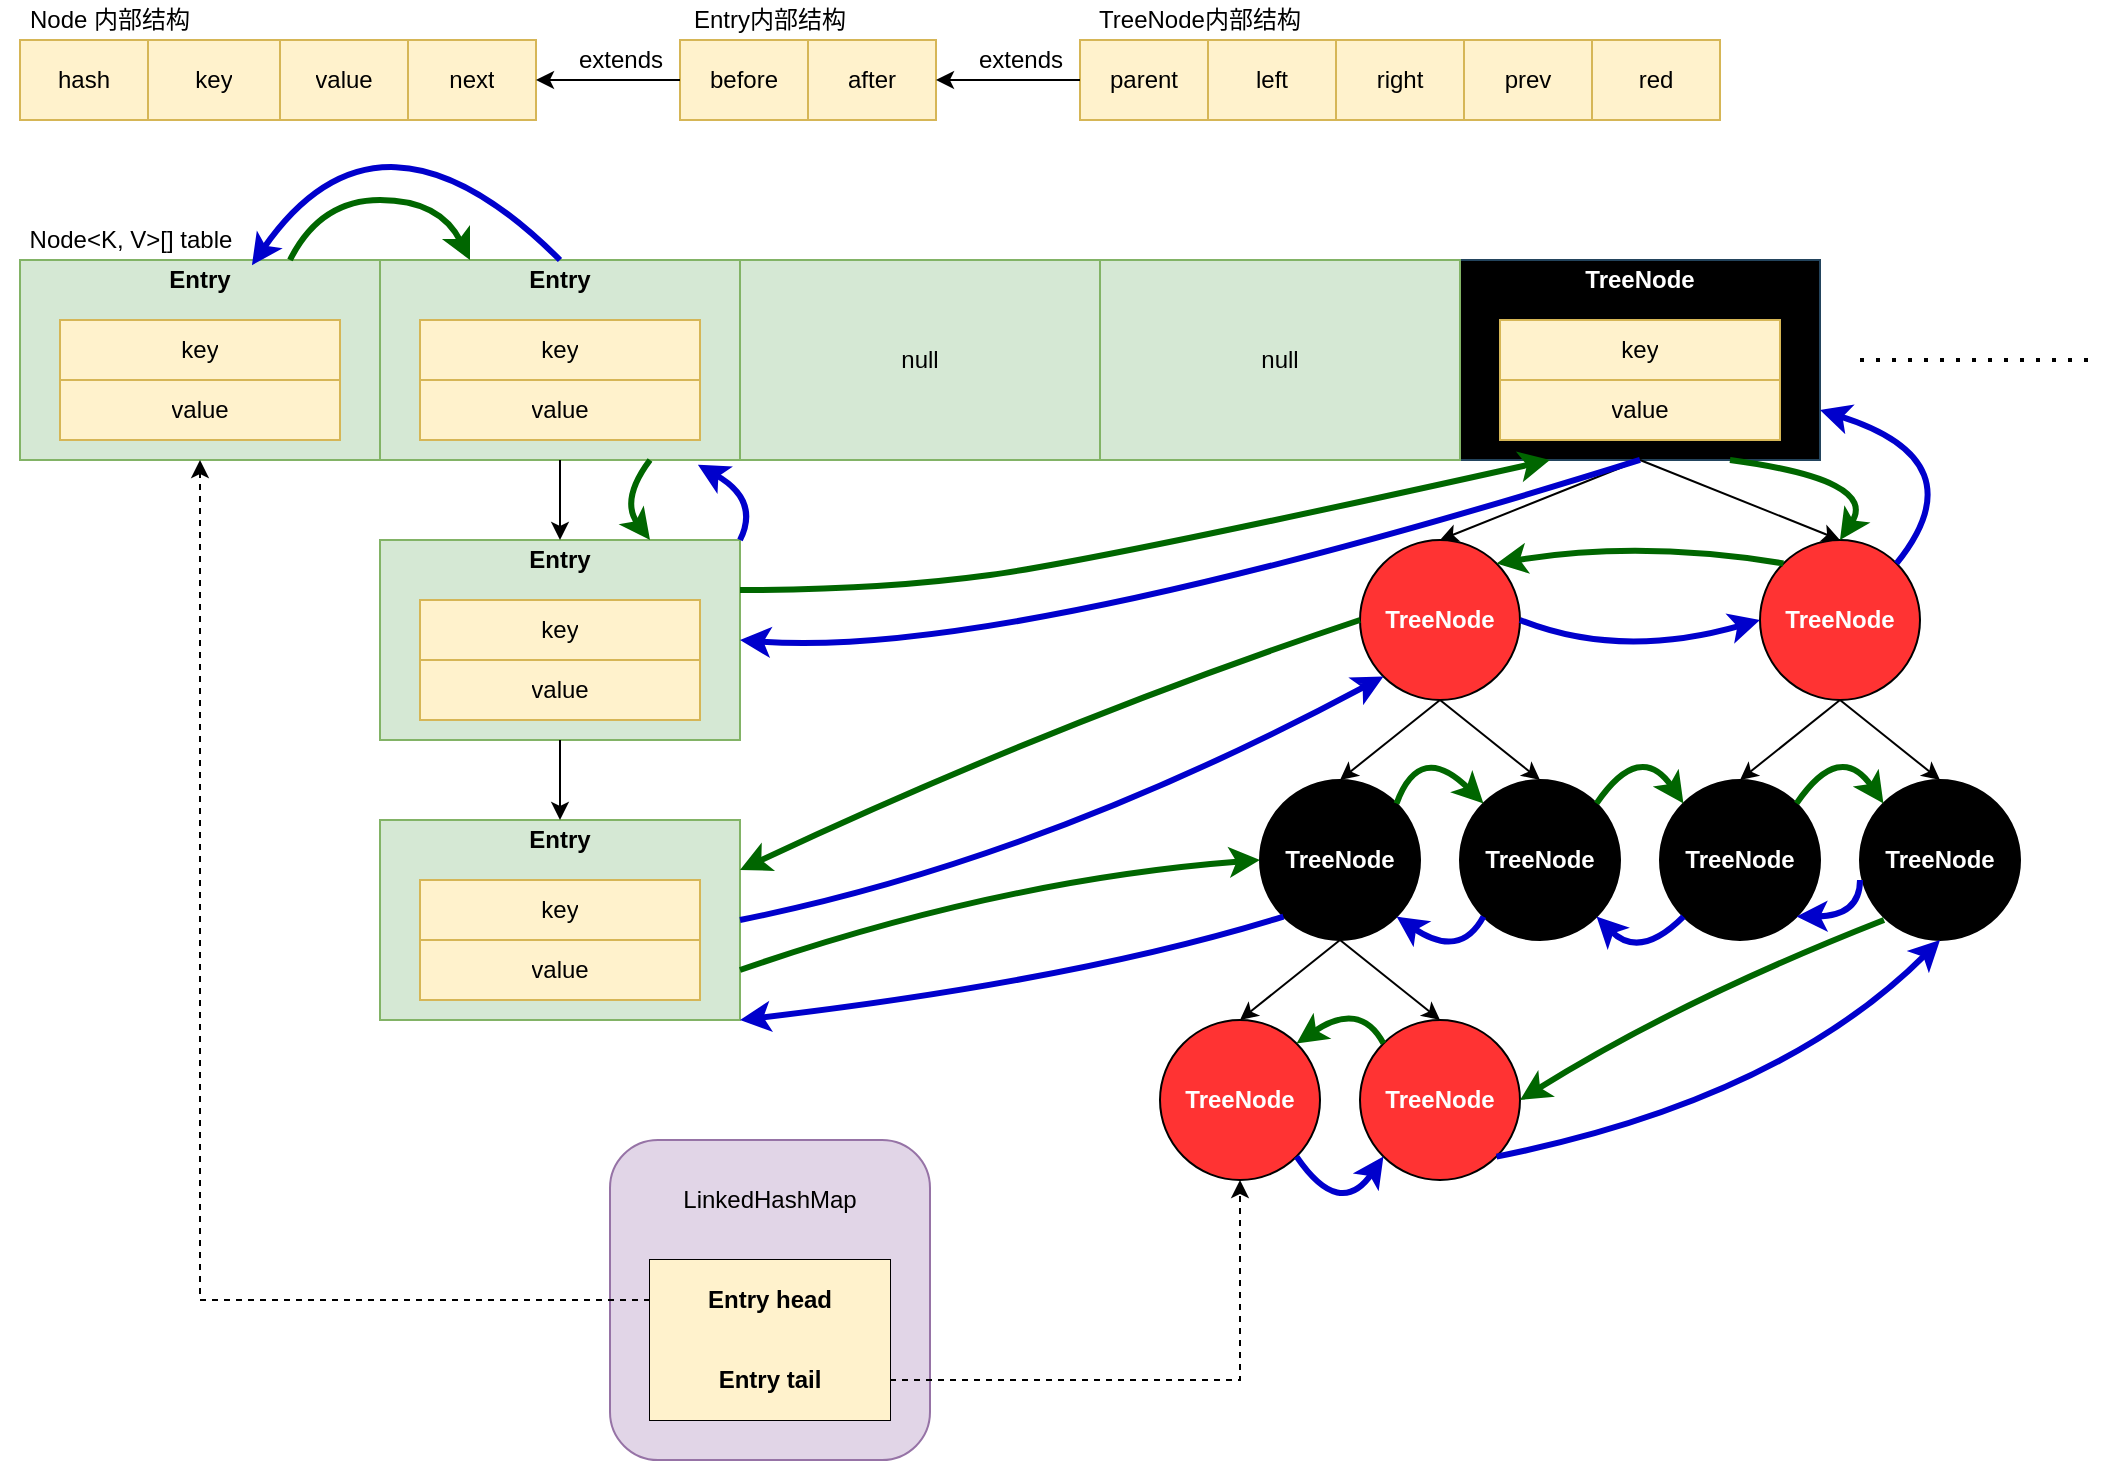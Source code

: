 <mxfile version="13.9.9" type="device"><diagram id="460slimLBe5-g0cdIfDS" name="第 1 页"><mxGraphModel dx="1483" dy="867" grid="1" gridSize="10" guides="1" tooltips="1" connect="1" arrows="1" fold="1" page="1" pageScale="1" pageWidth="827" pageHeight="1169" math="0" shadow="0"><root><mxCell id="0"/><mxCell id="1" parent="0"/><mxCell id="vp8V90keQkjEW4U_w3pb-1" value="" style="group;fillColor=#d5e8d4;strokeColor=#82b366;" vertex="1" connectable="0" parent="1"><mxGeometry x="280" y="430" width="180" height="100" as="geometry"/></mxCell><mxCell id="vp8V90keQkjEW4U_w3pb-2" value="" style="rounded=0;whiteSpace=wrap;html=1;fillColor=#d5e8d4;strokeColor=#82b366;" vertex="1" parent="vp8V90keQkjEW4U_w3pb-1"><mxGeometry width="180" height="100" as="geometry"/></mxCell><mxCell id="vp8V90keQkjEW4U_w3pb-3" value="&lt;b&gt;Entry&lt;/b&gt;" style="text;html=1;strokeColor=none;fillColor=none;align=center;verticalAlign=middle;whiteSpace=wrap;rounded=0;" vertex="1" parent="vp8V90keQkjEW4U_w3pb-1"><mxGeometry x="70" width="40" height="20" as="geometry"/></mxCell><mxCell id="vp8V90keQkjEW4U_w3pb-4" value="" style="shape=table;html=1;whiteSpace=wrap;startSize=0;container=1;collapsible=0;childLayout=tableLayout;fillColor=#fff2cc;strokeColor=#d6b656;" vertex="1" parent="vp8V90keQkjEW4U_w3pb-1"><mxGeometry x="20" y="30" width="140" height="60" as="geometry"/></mxCell><mxCell id="vp8V90keQkjEW4U_w3pb-5" value="" style="shape=partialRectangle;html=1;whiteSpace=wrap;collapsible=0;dropTarget=0;pointerEvents=0;fillColor=none;top=0;left=0;bottom=0;right=0;points=[[0,0.5],[1,0.5]];portConstraint=eastwest;" vertex="1" parent="vp8V90keQkjEW4U_w3pb-4"><mxGeometry width="140" height="30" as="geometry"/></mxCell><mxCell id="vp8V90keQkjEW4U_w3pb-6" value="key" style="shape=partialRectangle;html=1;whiteSpace=wrap;connectable=0;fillColor=none;top=0;left=0;bottom=0;right=0;overflow=hidden;" vertex="1" parent="vp8V90keQkjEW4U_w3pb-5"><mxGeometry width="140" height="30" as="geometry"/></mxCell><mxCell id="vp8V90keQkjEW4U_w3pb-7" value="" style="shape=partialRectangle;html=1;whiteSpace=wrap;collapsible=0;dropTarget=0;pointerEvents=0;fillColor=none;top=0;left=0;bottom=0;right=0;points=[[0,0.5],[1,0.5]];portConstraint=eastwest;" vertex="1" parent="vp8V90keQkjEW4U_w3pb-4"><mxGeometry y="30" width="140" height="30" as="geometry"/></mxCell><mxCell id="vp8V90keQkjEW4U_w3pb-8" value="value" style="shape=partialRectangle;html=1;whiteSpace=wrap;connectable=0;fillColor=none;top=0;left=0;bottom=0;right=0;overflow=hidden;" vertex="1" parent="vp8V90keQkjEW4U_w3pb-7"><mxGeometry width="140" height="30" as="geometry"/></mxCell><mxCell id="vp8V90keQkjEW4U_w3pb-9" value="" style="shape=table;html=1;whiteSpace=wrap;startSize=0;container=1;collapsible=0;childLayout=tableLayout;fillColor=#fff2cc;strokeColor=#d6b656;" vertex="1" parent="1"><mxGeometry x="280" y="320" width="258" height="40" as="geometry"/></mxCell><mxCell id="vp8V90keQkjEW4U_w3pb-10" value="" style="shape=partialRectangle;html=1;whiteSpace=wrap;collapsible=0;dropTarget=0;pointerEvents=0;fillColor=none;top=0;left=0;bottom=0;right=0;points=[[0,0.5],[1,0.5]];portConstraint=eastwest;" vertex="1" parent="vp8V90keQkjEW4U_w3pb-9"><mxGeometry width="258" height="40" as="geometry"/></mxCell><mxCell id="vp8V90keQkjEW4U_w3pb-11" value="hash" style="shape=partialRectangle;html=1;whiteSpace=wrap;connectable=0;fillColor=none;top=0;left=0;bottom=0;right=0;overflow=hidden;" vertex="1" parent="vp8V90keQkjEW4U_w3pb-10"><mxGeometry width="64" height="40" as="geometry"/></mxCell><mxCell id="vp8V90keQkjEW4U_w3pb-12" value="key" style="shape=partialRectangle;html=1;whiteSpace=wrap;connectable=0;fillColor=none;top=0;left=0;bottom=0;right=0;overflow=hidden;" vertex="1" parent="vp8V90keQkjEW4U_w3pb-10"><mxGeometry x="64" width="66" height="40" as="geometry"/></mxCell><mxCell id="vp8V90keQkjEW4U_w3pb-13" value="value" style="shape=partialRectangle;html=1;whiteSpace=wrap;connectable=0;fillColor=none;top=0;left=0;bottom=0;right=0;overflow=hidden;" vertex="1" parent="vp8V90keQkjEW4U_w3pb-10"><mxGeometry x="130" width="64" height="40" as="geometry"/></mxCell><mxCell id="vp8V90keQkjEW4U_w3pb-14" value="next" style="shape=partialRectangle;html=1;whiteSpace=wrap;connectable=0;fillColor=none;top=0;left=0;bottom=0;right=0;overflow=hidden;" vertex="1" parent="vp8V90keQkjEW4U_w3pb-10"><mxGeometry x="194" width="64" height="40" as="geometry"/></mxCell><mxCell id="vp8V90keQkjEW4U_w3pb-15" value="Node 内部结构" style="text;html=1;strokeColor=none;fillColor=none;align=center;verticalAlign=middle;whiteSpace=wrap;rounded=0;" vertex="1" parent="1"><mxGeometry x="280" y="300" width="90" height="20" as="geometry"/></mxCell><mxCell id="vp8V90keQkjEW4U_w3pb-16" value="" style="shape=table;html=1;whiteSpace=wrap;startSize=0;container=1;collapsible=0;childLayout=tableLayout;fillColor=#fff2cc;strokeColor=#d6b656;" vertex="1" parent="1"><mxGeometry x="610" y="320" width="128" height="40" as="geometry"/></mxCell><mxCell id="vp8V90keQkjEW4U_w3pb-17" value="" style="shape=partialRectangle;html=1;whiteSpace=wrap;collapsible=0;dropTarget=0;pointerEvents=0;fillColor=none;top=0;left=0;bottom=0;right=0;points=[[0,0.5],[1,0.5]];portConstraint=eastwest;" vertex="1" parent="vp8V90keQkjEW4U_w3pb-16"><mxGeometry width="128" height="40" as="geometry"/></mxCell><mxCell id="vp8V90keQkjEW4U_w3pb-18" value="before" style="shape=partialRectangle;html=1;whiteSpace=wrap;connectable=0;fillColor=none;top=0;left=0;bottom=0;right=0;overflow=hidden;" vertex="1" parent="vp8V90keQkjEW4U_w3pb-17"><mxGeometry width="64" height="40" as="geometry"/></mxCell><mxCell id="vp8V90keQkjEW4U_w3pb-19" value="after" style="shape=partialRectangle;html=1;whiteSpace=wrap;connectable=0;fillColor=none;top=0;left=0;bottom=0;right=0;overflow=hidden;" vertex="1" parent="vp8V90keQkjEW4U_w3pb-17"><mxGeometry x="64" width="64" height="40" as="geometry"/></mxCell><mxCell id="vp8V90keQkjEW4U_w3pb-23" value="Entry内部结构" style="text;html=1;strokeColor=none;fillColor=none;align=center;verticalAlign=middle;whiteSpace=wrap;rounded=0;" vertex="1" parent="1"><mxGeometry x="610" y="300" width="90" height="20" as="geometry"/></mxCell><mxCell id="vp8V90keQkjEW4U_w3pb-24" value="" style="group;fillColor=#d5e8d4;strokeColor=#82b366;" vertex="1" connectable="0" parent="1"><mxGeometry x="460" y="430" width="180" height="100" as="geometry"/></mxCell><mxCell id="vp8V90keQkjEW4U_w3pb-25" value="" style="rounded=0;whiteSpace=wrap;html=1;fillColor=#d5e8d4;strokeColor=#82b366;" vertex="1" parent="vp8V90keQkjEW4U_w3pb-24"><mxGeometry width="180" height="100" as="geometry"/></mxCell><mxCell id="vp8V90keQkjEW4U_w3pb-26" value="&lt;b&gt;Entry&lt;/b&gt;" style="text;html=1;strokeColor=none;fillColor=none;align=center;verticalAlign=middle;whiteSpace=wrap;rounded=0;" vertex="1" parent="vp8V90keQkjEW4U_w3pb-24"><mxGeometry x="70" width="40" height="20" as="geometry"/></mxCell><mxCell id="vp8V90keQkjEW4U_w3pb-27" value="" style="shape=table;html=1;whiteSpace=wrap;startSize=0;container=1;collapsible=0;childLayout=tableLayout;fillColor=#fff2cc;strokeColor=#d6b656;" vertex="1" parent="vp8V90keQkjEW4U_w3pb-24"><mxGeometry x="20" y="30" width="140" height="60" as="geometry"/></mxCell><mxCell id="vp8V90keQkjEW4U_w3pb-28" value="" style="shape=partialRectangle;html=1;whiteSpace=wrap;collapsible=0;dropTarget=0;pointerEvents=0;fillColor=none;top=0;left=0;bottom=0;right=0;points=[[0,0.5],[1,0.5]];portConstraint=eastwest;" vertex="1" parent="vp8V90keQkjEW4U_w3pb-27"><mxGeometry width="140" height="30" as="geometry"/></mxCell><mxCell id="vp8V90keQkjEW4U_w3pb-29" value="key" style="shape=partialRectangle;html=1;whiteSpace=wrap;connectable=0;fillColor=none;top=0;left=0;bottom=0;right=0;overflow=hidden;" vertex="1" parent="vp8V90keQkjEW4U_w3pb-28"><mxGeometry width="140" height="30" as="geometry"/></mxCell><mxCell id="vp8V90keQkjEW4U_w3pb-30" value="" style="shape=partialRectangle;html=1;whiteSpace=wrap;collapsible=0;dropTarget=0;pointerEvents=0;fillColor=none;top=0;left=0;bottom=0;right=0;points=[[0,0.5],[1,0.5]];portConstraint=eastwest;" vertex="1" parent="vp8V90keQkjEW4U_w3pb-27"><mxGeometry y="30" width="140" height="30" as="geometry"/></mxCell><mxCell id="vp8V90keQkjEW4U_w3pb-31" value="value" style="shape=partialRectangle;html=1;whiteSpace=wrap;connectable=0;fillColor=none;top=0;left=0;bottom=0;right=0;overflow=hidden;" vertex="1" parent="vp8V90keQkjEW4U_w3pb-30"><mxGeometry width="140" height="30" as="geometry"/></mxCell><mxCell id="vp8V90keQkjEW4U_w3pb-32" value="" style="group;fillColor=#d5e8d4;strokeColor=#82b366;" vertex="1" connectable="0" parent="1"><mxGeometry x="1000" y="430" width="180" height="100" as="geometry"/></mxCell><mxCell id="vp8V90keQkjEW4U_w3pb-33" value="" style="rounded=0;whiteSpace=wrap;html=1;strokeColor=#23445d;fillColor=#000000;" vertex="1" parent="vp8V90keQkjEW4U_w3pb-32"><mxGeometry width="180" height="100" as="geometry"/></mxCell><mxCell id="vp8V90keQkjEW4U_w3pb-34" value="&lt;b&gt;&lt;font color=&quot;#ffffff&quot;&gt;TreeNode&lt;/font&gt;&lt;/b&gt;" style="text;html=1;strokeColor=none;fillColor=none;align=center;verticalAlign=middle;whiteSpace=wrap;rounded=0;" vertex="1" parent="vp8V90keQkjEW4U_w3pb-32"><mxGeometry x="70" width="40" height="20" as="geometry"/></mxCell><mxCell id="vp8V90keQkjEW4U_w3pb-35" value="" style="shape=table;html=1;whiteSpace=wrap;startSize=0;container=1;collapsible=0;childLayout=tableLayout;fillColor=#fff2cc;strokeColor=#d6b656;" vertex="1" parent="vp8V90keQkjEW4U_w3pb-32"><mxGeometry x="20" y="30" width="140" height="60" as="geometry"/></mxCell><mxCell id="vp8V90keQkjEW4U_w3pb-36" value="" style="shape=partialRectangle;html=1;whiteSpace=wrap;collapsible=0;dropTarget=0;pointerEvents=0;fillColor=none;top=0;left=0;bottom=0;right=0;points=[[0,0.5],[1,0.5]];portConstraint=eastwest;" vertex="1" parent="vp8V90keQkjEW4U_w3pb-35"><mxGeometry width="140" height="30" as="geometry"/></mxCell><mxCell id="vp8V90keQkjEW4U_w3pb-37" value="key" style="shape=partialRectangle;html=1;whiteSpace=wrap;connectable=0;fillColor=none;top=0;left=0;bottom=0;right=0;overflow=hidden;" vertex="1" parent="vp8V90keQkjEW4U_w3pb-36"><mxGeometry width="140" height="30" as="geometry"/></mxCell><mxCell id="vp8V90keQkjEW4U_w3pb-38" value="" style="shape=partialRectangle;html=1;whiteSpace=wrap;collapsible=0;dropTarget=0;pointerEvents=0;fillColor=none;top=0;left=0;bottom=0;right=0;points=[[0,0.5],[1,0.5]];portConstraint=eastwest;" vertex="1" parent="vp8V90keQkjEW4U_w3pb-35"><mxGeometry y="30" width="140" height="30" as="geometry"/></mxCell><mxCell id="vp8V90keQkjEW4U_w3pb-39" value="value" style="shape=partialRectangle;html=1;whiteSpace=wrap;connectable=0;fillColor=none;top=0;left=0;bottom=0;right=0;overflow=hidden;" vertex="1" parent="vp8V90keQkjEW4U_w3pb-38"><mxGeometry width="140" height="30" as="geometry"/></mxCell><mxCell id="vp8V90keQkjEW4U_w3pb-40" value="" style="group;fillColor=#d5e8d4;strokeColor=#82b366;" vertex="1" connectable="0" parent="1"><mxGeometry x="820" y="430" width="180" height="100" as="geometry"/></mxCell><mxCell id="vp8V90keQkjEW4U_w3pb-41" value="null" style="rounded=0;whiteSpace=wrap;html=1;fillColor=#d5e8d4;strokeColor=#82b366;" vertex="1" parent="vp8V90keQkjEW4U_w3pb-40"><mxGeometry width="180" height="100" as="geometry"/></mxCell><mxCell id="vp8V90keQkjEW4U_w3pb-42" value="" style="group;fillColor=#d5e8d4;strokeColor=#82b366;" vertex="1" connectable="0" parent="1"><mxGeometry x="640" y="430" width="180" height="100" as="geometry"/></mxCell><mxCell id="vp8V90keQkjEW4U_w3pb-43" value="null" style="rounded=0;whiteSpace=wrap;html=1;fillColor=#d5e8d4;strokeColor=#82b366;" vertex="1" parent="vp8V90keQkjEW4U_w3pb-42"><mxGeometry width="180" height="100" as="geometry"/></mxCell><mxCell id="vp8V90keQkjEW4U_w3pb-44" value="Node&amp;lt;K, V&amp;gt;[] table" style="text;html=1;align=center;verticalAlign=middle;resizable=0;points=[];autosize=1;" vertex="1" parent="1"><mxGeometry x="275" y="410" width="120" height="20" as="geometry"/></mxCell><mxCell id="vp8V90keQkjEW4U_w3pb-45" value="" style="endArrow=none;dashed=1;html=1;dashPattern=1 3;strokeWidth=2;" edge="1" parent="1"><mxGeometry width="50" height="50" relative="1" as="geometry"><mxPoint x="1200" y="480" as="sourcePoint"/><mxPoint x="1320" y="480" as="targetPoint"/></mxGeometry></mxCell><mxCell id="vp8V90keQkjEW4U_w3pb-46" value="" style="group;fillColor=#d5e8d4;strokeColor=#82b366;" vertex="1" connectable="0" parent="1"><mxGeometry x="460" y="570" width="180" height="100" as="geometry"/></mxCell><mxCell id="vp8V90keQkjEW4U_w3pb-47" value="" style="rounded=0;whiteSpace=wrap;html=1;fillColor=#d5e8d4;strokeColor=#82b366;" vertex="1" parent="vp8V90keQkjEW4U_w3pb-46"><mxGeometry width="180" height="100" as="geometry"/></mxCell><mxCell id="vp8V90keQkjEW4U_w3pb-48" value="&lt;b&gt;Entry&lt;/b&gt;" style="text;html=1;strokeColor=none;fillColor=none;align=center;verticalAlign=middle;whiteSpace=wrap;rounded=0;" vertex="1" parent="vp8V90keQkjEW4U_w3pb-46"><mxGeometry x="70" width="40" height="20" as="geometry"/></mxCell><mxCell id="vp8V90keQkjEW4U_w3pb-49" value="" style="shape=table;html=1;whiteSpace=wrap;startSize=0;container=1;collapsible=0;childLayout=tableLayout;fillColor=#fff2cc;strokeColor=#d6b656;" vertex="1" parent="vp8V90keQkjEW4U_w3pb-46"><mxGeometry x="20" y="30" width="140" height="60" as="geometry"/></mxCell><mxCell id="vp8V90keQkjEW4U_w3pb-50" value="" style="shape=partialRectangle;html=1;whiteSpace=wrap;collapsible=0;dropTarget=0;pointerEvents=0;fillColor=none;top=0;left=0;bottom=0;right=0;points=[[0,0.5],[1,0.5]];portConstraint=eastwest;" vertex="1" parent="vp8V90keQkjEW4U_w3pb-49"><mxGeometry width="140" height="30" as="geometry"/></mxCell><mxCell id="vp8V90keQkjEW4U_w3pb-51" value="key" style="shape=partialRectangle;html=1;whiteSpace=wrap;connectable=0;fillColor=none;top=0;left=0;bottom=0;right=0;overflow=hidden;" vertex="1" parent="vp8V90keQkjEW4U_w3pb-50"><mxGeometry width="140" height="30" as="geometry"/></mxCell><mxCell id="vp8V90keQkjEW4U_w3pb-52" value="" style="shape=partialRectangle;html=1;whiteSpace=wrap;collapsible=0;dropTarget=0;pointerEvents=0;fillColor=none;top=0;left=0;bottom=0;right=0;points=[[0,0.5],[1,0.5]];portConstraint=eastwest;" vertex="1" parent="vp8V90keQkjEW4U_w3pb-49"><mxGeometry y="30" width="140" height="30" as="geometry"/></mxCell><mxCell id="vp8V90keQkjEW4U_w3pb-53" value="value" style="shape=partialRectangle;html=1;whiteSpace=wrap;connectable=0;fillColor=none;top=0;left=0;bottom=0;right=0;overflow=hidden;" vertex="1" parent="vp8V90keQkjEW4U_w3pb-52"><mxGeometry width="140" height="30" as="geometry"/></mxCell><mxCell id="vp8V90keQkjEW4U_w3pb-54" value="" style="group;fillColor=#d5e8d4;strokeColor=#82b366;" vertex="1" connectable="0" parent="1"><mxGeometry x="460" y="710" width="180" height="100" as="geometry"/></mxCell><mxCell id="vp8V90keQkjEW4U_w3pb-55" value="" style="rounded=0;whiteSpace=wrap;html=1;fillColor=#d5e8d4;strokeColor=#82b366;" vertex="1" parent="vp8V90keQkjEW4U_w3pb-54"><mxGeometry width="180" height="100" as="geometry"/></mxCell><mxCell id="vp8V90keQkjEW4U_w3pb-56" value="&lt;b&gt;Entry&lt;/b&gt;" style="text;html=1;strokeColor=none;fillColor=none;align=center;verticalAlign=middle;whiteSpace=wrap;rounded=0;" vertex="1" parent="vp8V90keQkjEW4U_w3pb-54"><mxGeometry x="70" width="40" height="20" as="geometry"/></mxCell><mxCell id="vp8V90keQkjEW4U_w3pb-57" value="" style="shape=table;html=1;whiteSpace=wrap;startSize=0;container=1;collapsible=0;childLayout=tableLayout;fillColor=#fff2cc;strokeColor=#d6b656;" vertex="1" parent="vp8V90keQkjEW4U_w3pb-54"><mxGeometry x="20" y="30" width="140" height="60" as="geometry"/></mxCell><mxCell id="vp8V90keQkjEW4U_w3pb-58" value="" style="shape=partialRectangle;html=1;whiteSpace=wrap;collapsible=0;dropTarget=0;pointerEvents=0;fillColor=none;top=0;left=0;bottom=0;right=0;points=[[0,0.5],[1,0.5]];portConstraint=eastwest;" vertex="1" parent="vp8V90keQkjEW4U_w3pb-57"><mxGeometry width="140" height="30" as="geometry"/></mxCell><mxCell id="vp8V90keQkjEW4U_w3pb-59" value="key" style="shape=partialRectangle;html=1;whiteSpace=wrap;connectable=0;fillColor=none;top=0;left=0;bottom=0;right=0;overflow=hidden;" vertex="1" parent="vp8V90keQkjEW4U_w3pb-58"><mxGeometry width="140" height="30" as="geometry"/></mxCell><mxCell id="vp8V90keQkjEW4U_w3pb-60" value="" style="shape=partialRectangle;html=1;whiteSpace=wrap;collapsible=0;dropTarget=0;pointerEvents=0;fillColor=none;top=0;left=0;bottom=0;right=0;points=[[0,0.5],[1,0.5]];portConstraint=eastwest;" vertex="1" parent="vp8V90keQkjEW4U_w3pb-57"><mxGeometry y="30" width="140" height="30" as="geometry"/></mxCell><mxCell id="vp8V90keQkjEW4U_w3pb-61" value="value" style="shape=partialRectangle;html=1;whiteSpace=wrap;connectable=0;fillColor=none;top=0;left=0;bottom=0;right=0;overflow=hidden;" vertex="1" parent="vp8V90keQkjEW4U_w3pb-60"><mxGeometry width="140" height="30" as="geometry"/></mxCell><mxCell id="vp8V90keQkjEW4U_w3pb-62" style="edgeStyle=orthogonalEdgeStyle;rounded=0;orthogonalLoop=1;jettySize=auto;html=1;entryX=0.5;entryY=0;entryDx=0;entryDy=0;" edge="1" parent="1" source="vp8V90keQkjEW4U_w3pb-25" target="vp8V90keQkjEW4U_w3pb-48"><mxGeometry relative="1" as="geometry"/></mxCell><mxCell id="vp8V90keQkjEW4U_w3pb-63" style="edgeStyle=orthogonalEdgeStyle;rounded=0;orthogonalLoop=1;jettySize=auto;html=1;entryX=0.5;entryY=0;entryDx=0;entryDy=0;" edge="1" parent="1" source="vp8V90keQkjEW4U_w3pb-47" target="vp8V90keQkjEW4U_w3pb-56"><mxGeometry relative="1" as="geometry"/></mxCell><mxCell id="vp8V90keQkjEW4U_w3pb-64" style="edgeStyle=orthogonalEdgeStyle;rounded=0;orthogonalLoop=1;jettySize=auto;html=1;entryX=1;entryY=0.5;entryDx=0;entryDy=0;" edge="1" parent="1" source="vp8V90keQkjEW4U_w3pb-17" target="vp8V90keQkjEW4U_w3pb-10"><mxGeometry relative="1" as="geometry"/></mxCell><mxCell id="vp8V90keQkjEW4U_w3pb-65" value="extends" style="text;html=1;align=center;verticalAlign=middle;resizable=0;points=[];autosize=1;" vertex="1" parent="1"><mxGeometry x="550" y="320" width="60" height="20" as="geometry"/></mxCell><mxCell id="vp8V90keQkjEW4U_w3pb-66" value="TreeNode" style="ellipse;whiteSpace=wrap;html=1;aspect=fixed;fontStyle=1;fillColor=#FF3333;fontColor=#FFFFFF;" vertex="1" parent="1"><mxGeometry x="950" y="570" width="80" height="80" as="geometry"/></mxCell><mxCell id="vp8V90keQkjEW4U_w3pb-67" value="TreeNode" style="ellipse;whiteSpace=wrap;html=1;aspect=fixed;fontStyle=1;fillColor=#FF3333;fontColor=#FFFFFF;" vertex="1" parent="1"><mxGeometry x="1150" y="570" width="80" height="80" as="geometry"/></mxCell><mxCell id="vp8V90keQkjEW4U_w3pb-68" value="" style="endArrow=classic;html=1;exitX=0.5;exitY=1;exitDx=0;exitDy=0;entryX=0.5;entryY=0;entryDx=0;entryDy=0;" edge="1" parent="1" source="vp8V90keQkjEW4U_w3pb-33" target="vp8V90keQkjEW4U_w3pb-66"><mxGeometry width="50" height="50" relative="1" as="geometry"><mxPoint x="800" y="590" as="sourcePoint"/><mxPoint x="1020" y="572" as="targetPoint"/></mxGeometry></mxCell><mxCell id="vp8V90keQkjEW4U_w3pb-69" value="" style="endArrow=classic;html=1;exitX=0.5;exitY=1;exitDx=0;exitDy=0;entryX=0.5;entryY=0;entryDx=0;entryDy=0;" edge="1" parent="1" source="vp8V90keQkjEW4U_w3pb-33" target="vp8V90keQkjEW4U_w3pb-67"><mxGeometry width="50" height="50" relative="1" as="geometry"><mxPoint x="1100" y="540.0" as="sourcePoint"/><mxPoint x="1020" y="580.0" as="targetPoint"/></mxGeometry></mxCell><mxCell id="vp8V90keQkjEW4U_w3pb-70" value="TreeNode" style="ellipse;whiteSpace=wrap;html=1;aspect=fixed;fontStyle=1;fillColor=#000000;fontColor=#FFFFFF;" vertex="1" parent="1"><mxGeometry x="900" y="690" width="80" height="80" as="geometry"/></mxCell><mxCell id="vp8V90keQkjEW4U_w3pb-71" value="" style="endArrow=classic;html=1;exitX=0.5;exitY=1;exitDx=0;exitDy=0;entryX=0.5;entryY=0;entryDx=0;entryDy=0;" edge="1" parent="1" target="vp8V90keQkjEW4U_w3pb-70"><mxGeometry width="50" height="50" relative="1" as="geometry"><mxPoint x="990" y="650.0" as="sourcePoint"/><mxPoint x="920" y="692" as="targetPoint"/></mxGeometry></mxCell><mxCell id="vp8V90keQkjEW4U_w3pb-72" value="" style="endArrow=classic;html=1;exitX=0.5;exitY=1;exitDx=0;exitDy=0;entryX=0.5;entryY=0;entryDx=0;entryDy=0;" edge="1" parent="1" target="vp8V90keQkjEW4U_w3pb-77"><mxGeometry width="50" height="50" relative="1" as="geometry"><mxPoint x="990" y="650.0" as="sourcePoint"/><mxPoint x="1051" y="690" as="targetPoint"/></mxGeometry></mxCell><mxCell id="vp8V90keQkjEW4U_w3pb-73" value="TreeNode" style="ellipse;whiteSpace=wrap;html=1;aspect=fixed;fontStyle=1;fontColor=#FFFFFF;fillColor=#FF3333;" vertex="1" parent="1"><mxGeometry x="850" y="810" width="80" height="80" as="geometry"/></mxCell><mxCell id="vp8V90keQkjEW4U_w3pb-74" value="TreeNode" style="ellipse;whiteSpace=wrap;html=1;aspect=fixed;fontStyle=1;fillColor=#FF3333;fontColor=#FFFFFF;" vertex="1" parent="1"><mxGeometry x="950" y="810" width="80" height="80" as="geometry"/></mxCell><mxCell id="vp8V90keQkjEW4U_w3pb-75" value="" style="endArrow=classic;html=1;exitX=0.5;exitY=1;exitDx=0;exitDy=0;entryX=0.5;entryY=0;entryDx=0;entryDy=0;" edge="1" parent="1" target="vp8V90keQkjEW4U_w3pb-73"><mxGeometry width="50" height="50" relative="1" as="geometry"><mxPoint x="940" y="770.0" as="sourcePoint"/><mxPoint x="870" y="812" as="targetPoint"/></mxGeometry></mxCell><mxCell id="vp8V90keQkjEW4U_w3pb-76" value="" style="endArrow=classic;html=1;exitX=0.5;exitY=1;exitDx=0;exitDy=0;entryX=0.5;entryY=0;entryDx=0;entryDy=0;" edge="1" parent="1" target="vp8V90keQkjEW4U_w3pb-74"><mxGeometry width="50" height="50" relative="1" as="geometry"><mxPoint x="940" y="770.0" as="sourcePoint"/><mxPoint x="870" y="820.0" as="targetPoint"/></mxGeometry></mxCell><mxCell id="vp8V90keQkjEW4U_w3pb-77" value="TreeNode" style="ellipse;whiteSpace=wrap;html=1;aspect=fixed;fontStyle=1;fillColor=#000000;fontColor=#FFFFFF;" vertex="1" parent="1"><mxGeometry x="1000" y="690" width="80" height="80" as="geometry"/></mxCell><mxCell id="vp8V90keQkjEW4U_w3pb-78" value="TreeNode" style="ellipse;whiteSpace=wrap;html=1;aspect=fixed;fontStyle=1;fillColor=#000000;fontColor=#FFFFFF;" vertex="1" parent="1"><mxGeometry x="1100" y="690" width="80" height="80" as="geometry"/></mxCell><mxCell id="vp8V90keQkjEW4U_w3pb-79" value="" style="endArrow=classic;html=1;exitX=0.5;exitY=1;exitDx=0;exitDy=0;entryX=0.5;entryY=0;entryDx=0;entryDy=0;" edge="1" parent="1" target="vp8V90keQkjEW4U_w3pb-78"><mxGeometry width="50" height="50" relative="1" as="geometry"><mxPoint x="1190" y="650.0" as="sourcePoint"/><mxPoint x="1120" y="692" as="targetPoint"/></mxGeometry></mxCell><mxCell id="vp8V90keQkjEW4U_w3pb-80" value="" style="endArrow=classic;html=1;exitX=0.5;exitY=1;exitDx=0;exitDy=0;entryX=0.5;entryY=0;entryDx=0;entryDy=0;" edge="1" parent="1" target="vp8V90keQkjEW4U_w3pb-81"><mxGeometry width="50" height="50" relative="1" as="geometry"><mxPoint x="1190" y="650.0" as="sourcePoint"/><mxPoint x="1251" y="690" as="targetPoint"/></mxGeometry></mxCell><mxCell id="vp8V90keQkjEW4U_w3pb-81" value="TreeNode" style="ellipse;whiteSpace=wrap;html=1;aspect=fixed;fontStyle=1;fillColor=#000000;fontColor=#FFFFFF;" vertex="1" parent="1"><mxGeometry x="1200" y="690" width="80" height="80" as="geometry"/></mxCell><mxCell id="vp8V90keQkjEW4U_w3pb-82" value="Text" style="text;html=1;align=center;verticalAlign=middle;resizable=0;points=[];autosize=1;fontColor=#FFFFFF;" vertex="1" parent="1"><mxGeometry x="270" y="1020" width="40" height="20" as="geometry"/></mxCell><mxCell id="vp8V90keQkjEW4U_w3pb-83" value="Text" style="text;html=1;align=center;verticalAlign=middle;resizable=0;points=[];autosize=1;fontColor=#FFFFFF;" vertex="1" parent="1"><mxGeometry x="1290" y="310" width="40" height="20" as="geometry"/></mxCell><mxCell id="vp8V90keQkjEW4U_w3pb-84" value="" style="shape=table;html=1;whiteSpace=wrap;startSize=0;container=1;collapsible=0;childLayout=tableLayout;fillColor=#fff2cc;strokeColor=#d6b656;" vertex="1" parent="1"><mxGeometry x="810" y="320" width="320" height="40" as="geometry"/></mxCell><mxCell id="vp8V90keQkjEW4U_w3pb-85" value="" style="shape=partialRectangle;html=1;whiteSpace=wrap;collapsible=0;dropTarget=0;pointerEvents=0;fillColor=none;top=0;left=0;bottom=0;right=0;points=[[0,0.5],[1,0.5]];portConstraint=eastwest;" vertex="1" parent="vp8V90keQkjEW4U_w3pb-84"><mxGeometry width="320" height="40" as="geometry"/></mxCell><mxCell id="vp8V90keQkjEW4U_w3pb-86" value="parent" style="shape=partialRectangle;html=1;whiteSpace=wrap;connectable=0;fillColor=none;top=0;left=0;bottom=0;right=0;overflow=hidden;" vertex="1" parent="vp8V90keQkjEW4U_w3pb-85"><mxGeometry width="64" height="40" as="geometry"/></mxCell><mxCell id="vp8V90keQkjEW4U_w3pb-87" value="left" style="shape=partialRectangle;html=1;whiteSpace=wrap;connectable=0;fillColor=none;top=0;left=0;bottom=0;right=0;overflow=hidden;" vertex="1" parent="vp8V90keQkjEW4U_w3pb-85"><mxGeometry x="64" width="64" height="40" as="geometry"/></mxCell><mxCell id="vp8V90keQkjEW4U_w3pb-88" value="right" style="shape=partialRectangle;html=1;whiteSpace=wrap;connectable=0;fillColor=none;top=0;left=0;bottom=0;right=0;overflow=hidden;" vertex="1" parent="vp8V90keQkjEW4U_w3pb-85"><mxGeometry x="128" width="64" height="40" as="geometry"/></mxCell><mxCell id="vp8V90keQkjEW4U_w3pb-89" value="prev" style="shape=partialRectangle;html=1;whiteSpace=wrap;connectable=0;fillColor=none;top=0;left=0;bottom=0;right=0;overflow=hidden;" vertex="1" parent="vp8V90keQkjEW4U_w3pb-85"><mxGeometry x="192" width="64" height="40" as="geometry"/></mxCell><mxCell id="vp8V90keQkjEW4U_w3pb-90" value="red" style="shape=partialRectangle;html=1;whiteSpace=wrap;connectable=0;fillColor=none;top=0;left=0;bottom=0;right=0;overflow=hidden;" vertex="1" parent="vp8V90keQkjEW4U_w3pb-85"><mxGeometry x="256" width="64" height="40" as="geometry"/></mxCell><mxCell id="vp8V90keQkjEW4U_w3pb-91" value="TreeNode内部结构" style="text;html=1;strokeColor=none;fillColor=none;align=center;verticalAlign=middle;whiteSpace=wrap;rounded=0;" vertex="1" parent="1"><mxGeometry x="810" y="300" width="120" height="20" as="geometry"/></mxCell><mxCell id="vp8V90keQkjEW4U_w3pb-92" style="edgeStyle=orthogonalEdgeStyle;rounded=0;orthogonalLoop=1;jettySize=auto;html=1;" edge="1" parent="1" source="vp8V90keQkjEW4U_w3pb-85" target="vp8V90keQkjEW4U_w3pb-17"><mxGeometry relative="1" as="geometry"/></mxCell><mxCell id="vp8V90keQkjEW4U_w3pb-93" value="extends" style="text;html=1;align=center;verticalAlign=middle;resizable=0;points=[];autosize=1;" vertex="1" parent="1"><mxGeometry x="750" y="320" width="60" height="20" as="geometry"/></mxCell><mxCell id="vp8V90keQkjEW4U_w3pb-107" value="" style="curved=1;endArrow=classic;html=1;exitX=0.75;exitY=0;exitDx=0;exitDy=0;entryX=0.25;entryY=0;entryDx=0;entryDy=0;strokeColor=#006600;strokeWidth=3;" edge="1" parent="1" source="vp8V90keQkjEW4U_w3pb-2" target="vp8V90keQkjEW4U_w3pb-25"><mxGeometry width="50" height="50" relative="1" as="geometry"><mxPoint x="740" y="720" as="sourcePoint"/><mxPoint x="770" y="560" as="targetPoint"/><Array as="points"><mxPoint x="430" y="400"/><mxPoint x="490" y="400"/></Array></mxGeometry></mxCell><mxCell id="vp8V90keQkjEW4U_w3pb-108" value="" style="curved=1;endArrow=classic;html=1;exitX=0.75;exitY=1;exitDx=0;exitDy=0;entryX=0.75;entryY=0;entryDx=0;entryDy=0;strokeColor=#006600;strokeWidth=3;" edge="1" parent="1" source="vp8V90keQkjEW4U_w3pb-25" target="vp8V90keQkjEW4U_w3pb-47"><mxGeometry width="50" height="50" relative="1" as="geometry"><mxPoint x="425" y="440" as="sourcePoint"/><mxPoint x="515" y="440" as="targetPoint"/><Array as="points"><mxPoint x="580" y="550"/></Array></mxGeometry></mxCell><mxCell id="vp8V90keQkjEW4U_w3pb-109" value="" style="curved=1;endArrow=classic;html=1;exitX=1;exitY=0.25;exitDx=0;exitDy=0;entryX=0.25;entryY=1;entryDx=0;entryDy=0;strokeWidth=3;strokeColor=#006600;" edge="1" parent="1" source="vp8V90keQkjEW4U_w3pb-47" target="vp8V90keQkjEW4U_w3pb-33"><mxGeometry width="50" height="50" relative="1" as="geometry"><mxPoint x="425" y="440" as="sourcePoint"/><mxPoint x="515" y="440" as="targetPoint"/><Array as="points"><mxPoint x="710" y="595"/><mxPoint x="820" y="580"/></Array></mxGeometry></mxCell><mxCell id="vp8V90keQkjEW4U_w3pb-110" value="" style="curved=1;endArrow=classic;html=1;entryX=0.5;entryY=0;entryDx=0;entryDy=0;exitX=0.75;exitY=1;exitDx=0;exitDy=0;strokeColor=#006600;strokeWidth=3;" edge="1" parent="1" source="vp8V90keQkjEW4U_w3pb-33" target="vp8V90keQkjEW4U_w3pb-67"><mxGeometry width="50" height="50" relative="1" as="geometry"><mxPoint x="770" y="740" as="sourcePoint"/><mxPoint x="605" y="580.0" as="targetPoint"/><Array as="points"><mxPoint x="1210" y="540"/></Array></mxGeometry></mxCell><mxCell id="vp8V90keQkjEW4U_w3pb-111" value="" style="curved=1;endArrow=classic;html=1;entryX=1;entryY=0;entryDx=0;entryDy=0;exitX=0;exitY=0;exitDx=0;exitDy=0;strokeWidth=3;strokeColor=#006600;" edge="1" parent="1" source="vp8V90keQkjEW4U_w3pb-67" target="vp8V90keQkjEW4U_w3pb-66"><mxGeometry width="50" height="50" relative="1" as="geometry"><mxPoint x="1145" y="540.0" as="sourcePoint"/><mxPoint x="1200" y="580.0" as="targetPoint"/><Array as="points"><mxPoint x="1090" y="570"/></Array></mxGeometry></mxCell><mxCell id="vp8V90keQkjEW4U_w3pb-112" value="" style="curved=1;endArrow=classic;html=1;entryX=1;entryY=0.25;entryDx=0;entryDy=0;exitX=0;exitY=0.5;exitDx=0;exitDy=0;strokeWidth=3;strokeColor=#006600;" edge="1" parent="1" source="vp8V90keQkjEW4U_w3pb-66" target="vp8V90keQkjEW4U_w3pb-55"><mxGeometry width="50" height="50" relative="1" as="geometry"><mxPoint x="1171.716" y="591.716" as="sourcePoint"/><mxPoint x="1028.284" y="591.716" as="targetPoint"/><Array as="points"><mxPoint x="800" y="660"/></Array></mxGeometry></mxCell><mxCell id="vp8V90keQkjEW4U_w3pb-113" value="" style="curved=1;endArrow=classic;html=1;entryX=0;entryY=0.5;entryDx=0;entryDy=0;exitX=1;exitY=0.75;exitDx=0;exitDy=0;strokeWidth=3;strokeColor=#006600;" edge="1" parent="1" source="vp8V90keQkjEW4U_w3pb-55" target="vp8V90keQkjEW4U_w3pb-70"><mxGeometry width="50" height="50" relative="1" as="geometry"><mxPoint x="960" y="620.0" as="sourcePoint"/><mxPoint x="650" y="745.0" as="targetPoint"/><Array as="points"><mxPoint x="770" y="740"/></Array></mxGeometry></mxCell><mxCell id="vp8V90keQkjEW4U_w3pb-114" value="" style="curved=1;endArrow=classic;html=1;exitX=1;exitY=0;exitDx=0;exitDy=0;entryX=0;entryY=0;entryDx=0;entryDy=0;strokeColor=#006600;strokeWidth=3;" edge="1" parent="1" source="vp8V90keQkjEW4U_w3pb-70" target="vp8V90keQkjEW4U_w3pb-77"><mxGeometry width="50" height="50" relative="1" as="geometry"><mxPoint x="605" y="540.0" as="sourcePoint"/><mxPoint x="605" y="580.0" as="targetPoint"/><Array as="points"><mxPoint x="980" y="670"/></Array></mxGeometry></mxCell><mxCell id="vp8V90keQkjEW4U_w3pb-115" value="" style="curved=1;endArrow=classic;html=1;exitX=1;exitY=0;exitDx=0;exitDy=0;entryX=0;entryY=0;entryDx=0;entryDy=0;strokeColor=#006600;strokeWidth=3;" edge="1" parent="1" source="vp8V90keQkjEW4U_w3pb-77" target="vp8V90keQkjEW4U_w3pb-78"><mxGeometry width="50" height="50" relative="1" as="geometry"><mxPoint x="978.284" y="711.716" as="sourcePoint"/><mxPoint x="1021.716" y="711.716" as="targetPoint"/><Array as="points"><mxPoint x="1090" y="670"/></Array></mxGeometry></mxCell><mxCell id="vp8V90keQkjEW4U_w3pb-116" value="" style="curved=1;endArrow=classic;html=1;exitX=1;exitY=0;exitDx=0;exitDy=0;entryX=0;entryY=0;entryDx=0;entryDy=0;strokeColor=#006600;strokeWidth=3;" edge="1" parent="1" source="vp8V90keQkjEW4U_w3pb-78" target="vp8V90keQkjEW4U_w3pb-81"><mxGeometry width="50" height="50" relative="1" as="geometry"><mxPoint x="1078.284" y="711.716" as="sourcePoint"/><mxPoint x="1121.716" y="711.716" as="targetPoint"/><Array as="points"><mxPoint x="1190" y="670"/></Array></mxGeometry></mxCell><mxCell id="vp8V90keQkjEW4U_w3pb-117" value="" style="curved=1;endArrow=classic;html=1;entryX=1;entryY=0.5;entryDx=0;entryDy=0;strokeColor=#006600;strokeWidth=3;" edge="1" parent="1" target="vp8V90keQkjEW4U_w3pb-74"><mxGeometry width="50" height="50" relative="1" as="geometry"><mxPoint x="1212" y="760" as="sourcePoint"/><mxPoint x="1221.716" y="711.716" as="targetPoint"/><Array as="points"><mxPoint x="1110" y="800"/></Array></mxGeometry></mxCell><mxCell id="vp8V90keQkjEW4U_w3pb-118" value="" style="curved=1;endArrow=classic;html=1;exitX=0;exitY=0;exitDx=0;exitDy=0;strokeColor=#006600;strokeWidth=3;entryX=1;entryY=0;entryDx=0;entryDy=0;" edge="1" parent="1" source="vp8V90keQkjEW4U_w3pb-74" target="vp8V90keQkjEW4U_w3pb-73"><mxGeometry width="50" height="50" relative="1" as="geometry"><mxPoint x="978.284" y="711.716" as="sourcePoint"/><mxPoint x="930" y="910" as="targetPoint"/><Array as="points"><mxPoint x="950" y="800"/></Array></mxGeometry></mxCell><mxCell id="vp8V90keQkjEW4U_w3pb-119" value="" style="curved=1;endArrow=classic;html=1;exitX=1;exitY=1;exitDx=0;exitDy=0;strokeWidth=3;entryX=0;entryY=1;entryDx=0;entryDy=0;strokeColor=#0000CC;" edge="1" parent="1" source="vp8V90keQkjEW4U_w3pb-73" target="vp8V90keQkjEW4U_w3pb-74"><mxGeometry width="50" height="50" relative="1" as="geometry"><mxPoint x="971.716" y="831.716" as="sourcePoint"/><mxPoint x="928.284" y="831.716" as="targetPoint"/><Array as="points"><mxPoint x="940" y="910"/></Array></mxGeometry></mxCell><mxCell id="vp8V90keQkjEW4U_w3pb-120" value="" style="curved=1;endArrow=classic;html=1;exitX=1;exitY=1;exitDx=0;exitDy=0;strokeWidth=3;strokeColor=#0000CC;" edge="1" parent="1" source="vp8V90keQkjEW4U_w3pb-74"><mxGeometry width="50" height="50" relative="1" as="geometry"><mxPoint x="928.284" y="888.284" as="sourcePoint"/><mxPoint x="1240" y="770" as="targetPoint"/><Array as="points"><mxPoint x="1160" y="850"/></Array></mxGeometry></mxCell><mxCell id="vp8V90keQkjEW4U_w3pb-121" value="" style="curved=1;endArrow=classic;html=1;strokeWidth=3;strokeColor=#0000CC;entryX=1;entryY=1;entryDx=0;entryDy=0;" edge="1" parent="1" target="vp8V90keQkjEW4U_w3pb-78"><mxGeometry width="50" height="50" relative="1" as="geometry"><mxPoint x="1200" y="740" as="sourcePoint"/><mxPoint x="1250" y="780.0" as="targetPoint"/><Array as="points"><mxPoint x="1200" y="758"/></Array></mxGeometry></mxCell><mxCell id="vp8V90keQkjEW4U_w3pb-122" value="" style="curved=1;endArrow=classic;html=1;strokeWidth=3;strokeColor=#0000CC;entryX=1;entryY=1;entryDx=0;entryDy=0;exitX=0;exitY=1;exitDx=0;exitDy=0;" edge="1" parent="1" source="vp8V90keQkjEW4U_w3pb-78" target="vp8V90keQkjEW4U_w3pb-77"><mxGeometry width="50" height="50" relative="1" as="geometry"><mxPoint x="1090" y="758" as="sourcePoint"/><mxPoint x="1178.284" y="768.284" as="targetPoint"/><Array as="points"><mxPoint x="1090" y="780"/></Array></mxGeometry></mxCell><mxCell id="vp8V90keQkjEW4U_w3pb-123" value="" style="curved=1;endArrow=classic;html=1;strokeWidth=3;strokeColor=#0000CC;entryX=1;entryY=1;entryDx=0;entryDy=0;exitX=0;exitY=1;exitDx=0;exitDy=0;" edge="1" parent="1" source="vp8V90keQkjEW4U_w3pb-77" target="vp8V90keQkjEW4U_w3pb-70"><mxGeometry width="50" height="50" relative="1" as="geometry"><mxPoint x="1121.716" y="768.284" as="sourcePoint"/><mxPoint x="1078.284" y="768.284" as="targetPoint"/><Array as="points"><mxPoint x="1000" y="780"/></Array></mxGeometry></mxCell><mxCell id="vp8V90keQkjEW4U_w3pb-124" value="" style="curved=1;endArrow=classic;html=1;strokeWidth=3;strokeColor=#0000CC;entryX=1;entryY=1;entryDx=0;entryDy=0;exitX=0;exitY=1;exitDx=0;exitDy=0;" edge="1" parent="1" source="vp8V90keQkjEW4U_w3pb-70" target="vp8V90keQkjEW4U_w3pb-55"><mxGeometry width="50" height="50" relative="1" as="geometry"><mxPoint x="1021.716" y="768.284" as="sourcePoint"/><mxPoint x="978.284" y="768.284" as="targetPoint"/><Array as="points"><mxPoint x="810" y="790"/></Array></mxGeometry></mxCell><mxCell id="vp8V90keQkjEW4U_w3pb-125" value="" style="curved=1;endArrow=classic;html=1;strokeWidth=3;strokeColor=#0000CC;entryX=0;entryY=1;entryDx=0;entryDy=0;exitX=1;exitY=0.5;exitDx=0;exitDy=0;" edge="1" parent="1" source="vp8V90keQkjEW4U_w3pb-55" target="vp8V90keQkjEW4U_w3pb-66"><mxGeometry width="50" height="50" relative="1" as="geometry"><mxPoint x="921.716" y="768.284" as="sourcePoint"/><mxPoint x="650" y="820.0" as="targetPoint"/><Array as="points"><mxPoint x="790" y="730"/></Array></mxGeometry></mxCell><mxCell id="vp8V90keQkjEW4U_w3pb-126" value="" style="curved=1;endArrow=classic;html=1;strokeWidth=3;strokeColor=#0000CC;entryX=0;entryY=0.5;entryDx=0;entryDy=0;exitX=1;exitY=0.5;exitDx=0;exitDy=0;" edge="1" parent="1" source="vp8V90keQkjEW4U_w3pb-66" target="vp8V90keQkjEW4U_w3pb-67"><mxGeometry width="50" height="50" relative="1" as="geometry"><mxPoint x="650" y="770.0" as="sourcePoint"/><mxPoint x="971.716" y="648.284" as="targetPoint"/><Array as="points"><mxPoint x="1080" y="630"/></Array></mxGeometry></mxCell><mxCell id="vp8V90keQkjEW4U_w3pb-127" value="" style="curved=1;endArrow=classic;html=1;strokeWidth=3;strokeColor=#0000CC;entryX=1;entryY=0.75;entryDx=0;entryDy=0;exitX=1;exitY=0;exitDx=0;exitDy=0;" edge="1" parent="1" source="vp8V90keQkjEW4U_w3pb-67" target="vp8V90keQkjEW4U_w3pb-33"><mxGeometry width="50" height="50" relative="1" as="geometry"><mxPoint x="1040" y="620.0" as="sourcePoint"/><mxPoint x="1160" y="620.0" as="targetPoint"/><Array as="points"><mxPoint x="1260" y="530"/></Array></mxGeometry></mxCell><mxCell id="vp8V90keQkjEW4U_w3pb-128" value="" style="curved=1;endArrow=classic;html=1;strokeWidth=3;strokeColor=#0000CC;entryX=1;entryY=0.5;entryDx=0;entryDy=0;exitX=0.5;exitY=1.333;exitDx=0;exitDy=0;exitPerimeter=0;" edge="1" parent="1" source="vp8V90keQkjEW4U_w3pb-38" target="vp8V90keQkjEW4U_w3pb-47"><mxGeometry width="50" height="50" relative="1" as="geometry"><mxPoint x="921.716" y="768.284" as="sourcePoint"/><mxPoint x="650" y="820.0" as="targetPoint"/><Array as="points"><mxPoint x="770" y="630"/></Array></mxGeometry></mxCell><mxCell id="vp8V90keQkjEW4U_w3pb-129" value="" style="curved=1;endArrow=classic;html=1;strokeWidth=3;strokeColor=#0000CC;entryX=0.883;entryY=1.024;entryDx=0;entryDy=0;exitX=1;exitY=0;exitDx=0;exitDy=0;entryPerimeter=0;" edge="1" parent="1" source="vp8V90keQkjEW4U_w3pb-47" target="vp8V90keQkjEW4U_w3pb-25"><mxGeometry width="50" height="50" relative="1" as="geometry"><mxPoint x="1228.284" y="591.716" as="sourcePoint"/><mxPoint x="1190" y="515.0" as="targetPoint"/><Array as="points"><mxPoint x="650" y="550"/></Array></mxGeometry></mxCell><mxCell id="vp8V90keQkjEW4U_w3pb-130" value="" style="curved=1;endArrow=classic;html=1;strokeWidth=3;strokeColor=#0000CC;entryX=1.008;entryY=1.129;entryDx=0;entryDy=0;entryPerimeter=0;exitX=0.5;exitY=0;exitDx=0;exitDy=0;" edge="1" parent="1" source="vp8V90keQkjEW4U_w3pb-26" target="vp8V90keQkjEW4U_w3pb-44"><mxGeometry width="50" height="50" relative="1" as="geometry"><mxPoint x="530" y="425" as="sourcePoint"/><mxPoint x="628.94" y="542.4" as="targetPoint"/><Array as="points"><mxPoint x="460" y="340"/></Array></mxGeometry></mxCell><mxCell id="vp8V90keQkjEW4U_w3pb-132" value="" style="group" vertex="1" connectable="0" parent="1"><mxGeometry x="575" y="870" width="160" height="160" as="geometry"/></mxCell><mxCell id="vp8V90keQkjEW4U_w3pb-133" value="" style="rounded=1;whiteSpace=wrap;html=1;fillColor=#e1d5e7;strokeColor=#9673a6;" vertex="1" parent="vp8V90keQkjEW4U_w3pb-132"><mxGeometry width="160" height="160" as="geometry"/></mxCell><mxCell id="vp8V90keQkjEW4U_w3pb-134" value="LinkedHashMap" style="text;html=1;strokeColor=none;fillColor=none;align=center;verticalAlign=middle;whiteSpace=wrap;rounded=0;" vertex="1" parent="vp8V90keQkjEW4U_w3pb-132"><mxGeometry x="60" y="20" width="40" height="20" as="geometry"/></mxCell><mxCell id="vp8V90keQkjEW4U_w3pb-135" value="" style="shape=table;html=1;whiteSpace=wrap;startSize=0;container=1;collapsible=0;childLayout=tableLayout;" vertex="1" parent="vp8V90keQkjEW4U_w3pb-132"><mxGeometry x="20" y="60" width="120" height="80" as="geometry"/></mxCell><mxCell id="vp8V90keQkjEW4U_w3pb-136" value="" style="shape=partialRectangle;html=1;whiteSpace=wrap;collapsible=0;dropTarget=0;pointerEvents=0;fillColor=#fff2cc;top=0;left=0;bottom=0;right=0;points=[[0,0.5],[1,0.5]];portConstraint=eastwest;strokeColor=#d6b656;" vertex="1" parent="vp8V90keQkjEW4U_w3pb-135"><mxGeometry width="120" height="40" as="geometry"/></mxCell><mxCell id="vp8V90keQkjEW4U_w3pb-137" value="&lt;b&gt;Entry head&lt;/b&gt;" style="shape=partialRectangle;html=1;whiteSpace=wrap;connectable=0;fillColor=none;top=0;left=0;bottom=0;right=0;overflow=hidden;" vertex="1" parent="vp8V90keQkjEW4U_w3pb-136"><mxGeometry width="120" height="40" as="geometry"/></mxCell><mxCell id="vp8V90keQkjEW4U_w3pb-138" value="" style="shape=partialRectangle;html=1;whiteSpace=wrap;collapsible=0;dropTarget=0;pointerEvents=0;fillColor=none;top=0;left=0;bottom=0;right=0;points=[[0,0.5],[1,0.5]];portConstraint=eastwest;" vertex="1" parent="vp8V90keQkjEW4U_w3pb-135"><mxGeometry y="40" width="120" height="40" as="geometry"/></mxCell><mxCell id="vp8V90keQkjEW4U_w3pb-139" value="&lt;b&gt;Entry tail&lt;/b&gt;" style="shape=partialRectangle;html=1;whiteSpace=wrap;connectable=0;fillColor=#fff2cc;top=0;left=0;bottom=0;right=0;overflow=hidden;strokeColor=#d6b656;" vertex="1" parent="vp8V90keQkjEW4U_w3pb-138"><mxGeometry width="120" height="40" as="geometry"/></mxCell><mxCell id="vp8V90keQkjEW4U_w3pb-140" style="edgeStyle=orthogonalEdgeStyle;rounded=0;orthogonalLoop=1;jettySize=auto;html=1;exitX=0;exitY=0.5;exitDx=0;exitDy=0;entryX=0.5;entryY=1;entryDx=0;entryDy=0;strokeWidth=1;dashed=1;" edge="1" parent="1" source="vp8V90keQkjEW4U_w3pb-136" target="vp8V90keQkjEW4U_w3pb-2"><mxGeometry relative="1" as="geometry"/></mxCell><mxCell id="vp8V90keQkjEW4U_w3pb-141" style="edgeStyle=orthogonalEdgeStyle;rounded=0;orthogonalLoop=1;jettySize=auto;html=1;entryX=0.5;entryY=1;entryDx=0;entryDy=0;strokeWidth=1;dashed=1;" edge="1" parent="1" source="vp8V90keQkjEW4U_w3pb-138" target="vp8V90keQkjEW4U_w3pb-73"><mxGeometry relative="1" as="geometry"/></mxCell></root></mxGraphModel></diagram></mxfile>